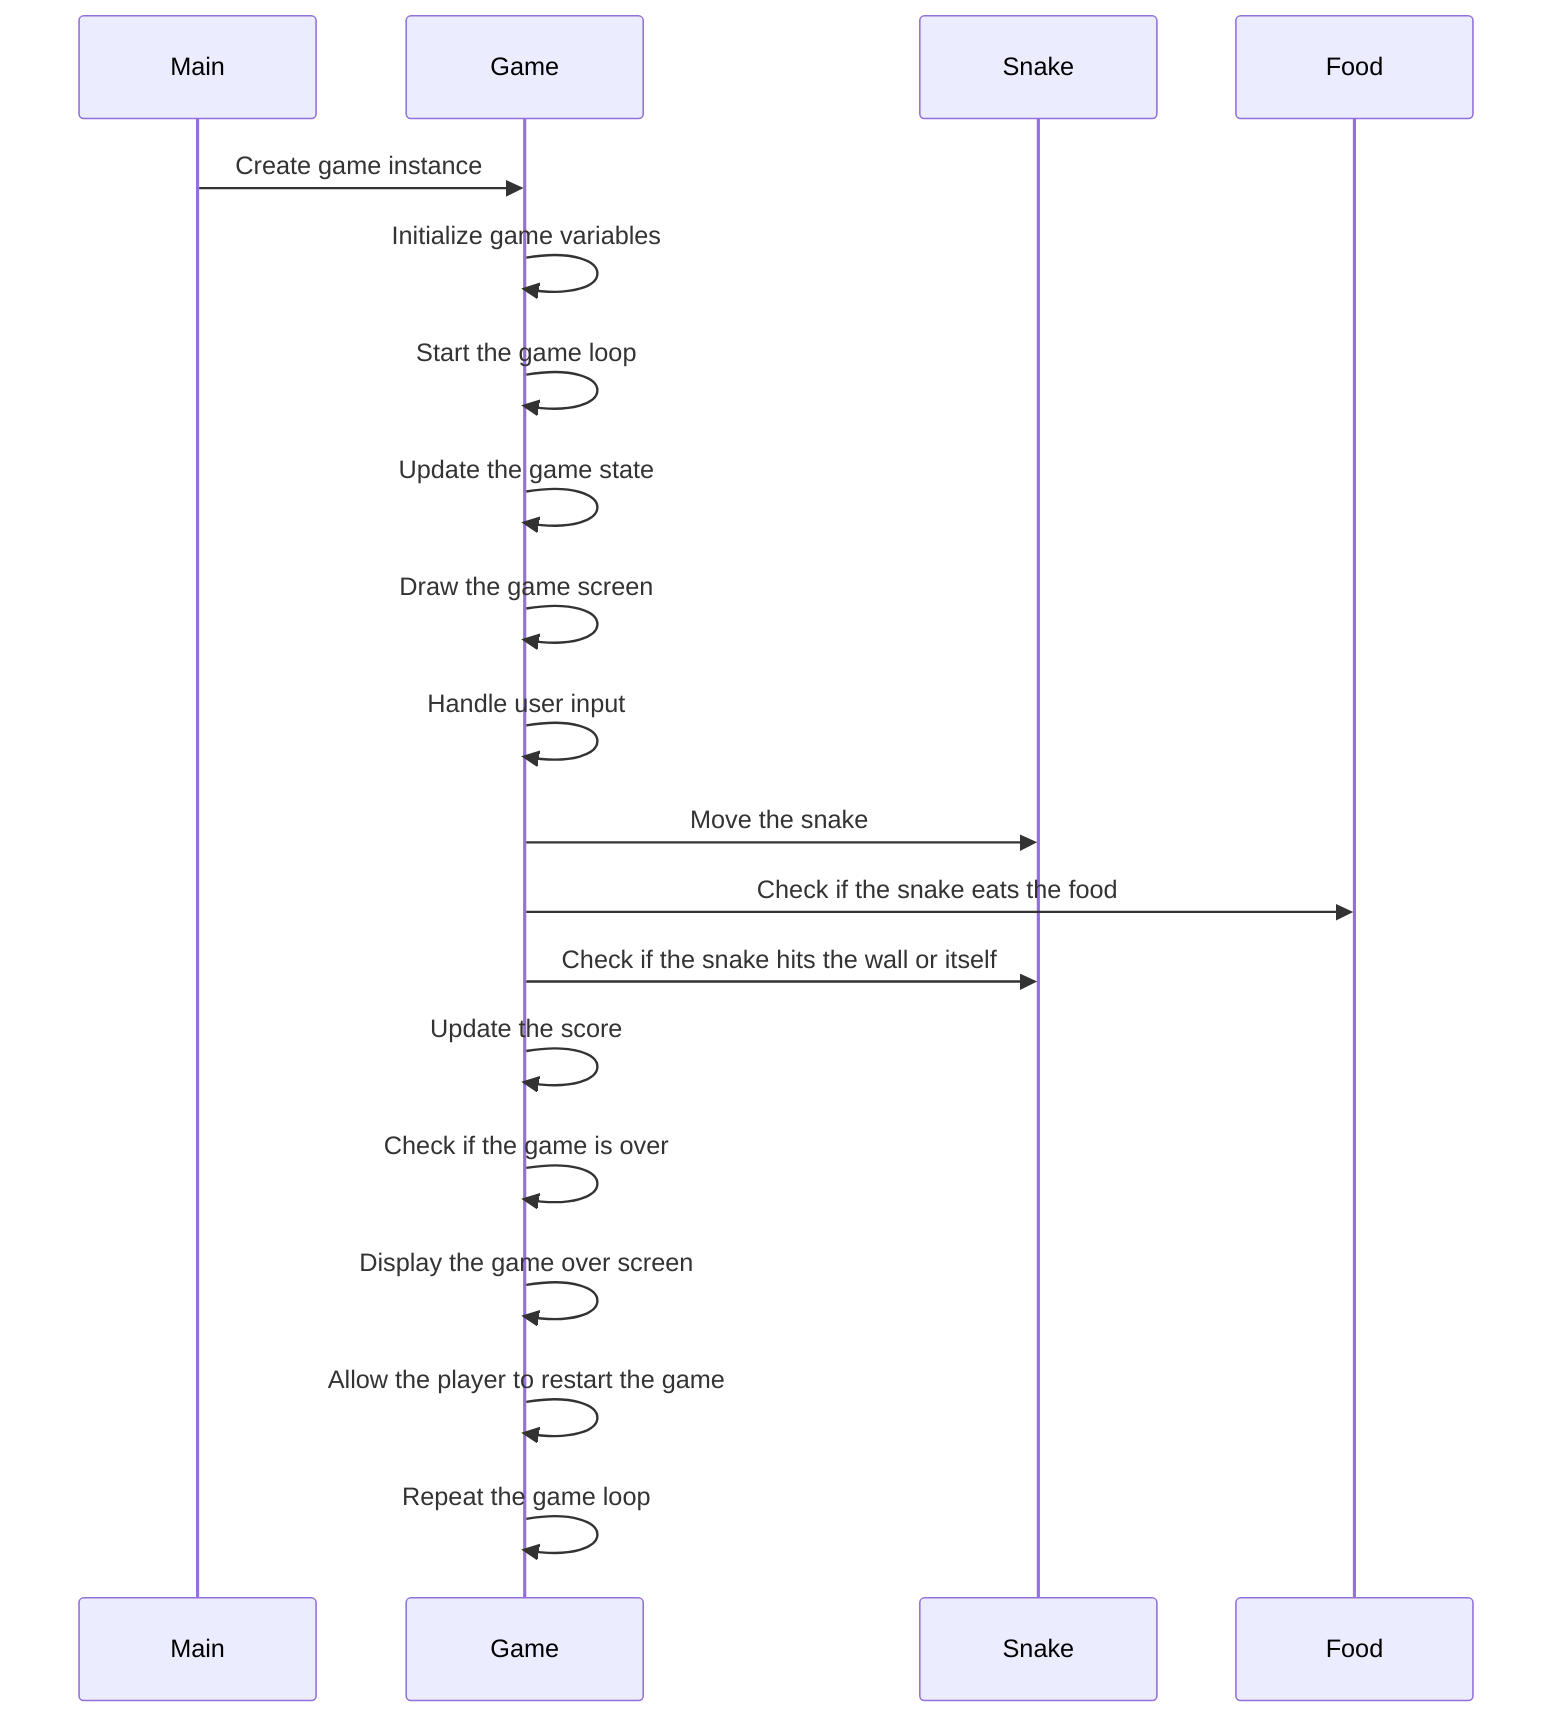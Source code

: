 sequenceDiagram
    participant M as Main
    participant G as Game
    participant S as Snake
    participant F as Food

    M->>G: Create game instance
    G->>G: Initialize game variables
    G->>G: Start the game loop
    G->>G: Update the game state
    G->>G: Draw the game screen
    G->>G: Handle user input
    G->>S: Move the snake
    G->>F: Check if the snake eats the food
    G->>S: Check if the snake hits the wall or itself
    G->>G: Update the score
    G->>G: Check if the game is over
    G->>G: Display the game over screen
    G->>G: Allow the player to restart the game
    G->>G: Repeat the game loop